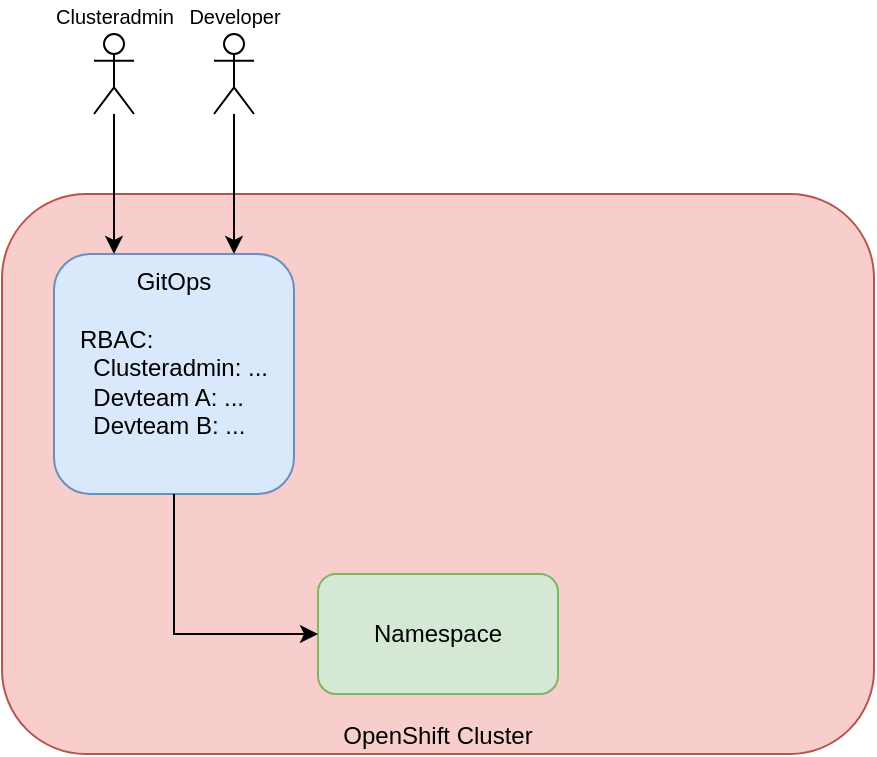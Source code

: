 <mxfile version="20.6.0" type="device" pages="3"><diagram id="F91yJL_6RKWK7YdG6HiV" name="Seite-1"><mxGraphModel dx="1471" dy="796" grid="1" gridSize="10" guides="1" tooltips="1" connect="1" arrows="1" fold="1" page="1" pageScale="1" pageWidth="827" pageHeight="1169" math="0" shadow="0"><root><mxCell id="0"/><mxCell id="1" parent="0"/><mxCell id="x92_5YujhwEts0w-yQWR-1" value="OpenShift Cluster" style="rounded=1;whiteSpace=wrap;html=1;fillColor=#f8cecc;strokeColor=#b85450;labelPosition=center;verticalLabelPosition=middle;align=center;verticalAlign=bottom;" vertex="1" parent="1"><mxGeometry x="144" y="110" width="436" height="280" as="geometry"/></mxCell><mxCell id="x92_5YujhwEts0w-yQWR-2" value="Namespace" style="rounded=1;whiteSpace=wrap;html=1;fillColor=#d5e8d4;strokeColor=#82b366;" vertex="1" parent="1"><mxGeometry x="302" y="300" width="120" height="60" as="geometry"/></mxCell><mxCell id="x92_5YujhwEts0w-yQWR-3" value="GitOps&lt;br&gt;&lt;br&gt;&lt;div style=&quot;text-align: left;&quot;&gt;&lt;span style=&quot;background-color: initial;&quot;&gt;RBAC:&lt;/span&gt;&lt;/div&gt;&lt;div style=&quot;text-align: left;&quot;&gt;&lt;span style=&quot;background-color: initial;&quot;&gt;&amp;nbsp; Clusteradmin: ...&lt;/span&gt;&lt;/div&gt;&lt;div style=&quot;text-align: left;&quot;&gt;&lt;span style=&quot;background-color: initial;&quot;&gt;&amp;nbsp; Devteam A: ...&lt;/span&gt;&lt;/div&gt;&lt;div style=&quot;text-align: left;&quot;&gt;&lt;span style=&quot;background-color: initial;&quot;&gt;&amp;nbsp; Devteam B: ...&lt;/span&gt;&lt;/div&gt;" style="rounded=1;whiteSpace=wrap;html=1;fillColor=#dae8fc;strokeColor=#6c8ebf;verticalAlign=top;" vertex="1" parent="1"><mxGeometry x="170" y="140" width="120" height="120" as="geometry"/></mxCell><mxCell id="x92_5YujhwEts0w-yQWR-4" value="" style="endArrow=classic;html=1;rounded=0;exitX=0.5;exitY=1;exitDx=0;exitDy=0;entryX=0;entryY=0.5;entryDx=0;entryDy=0;" edge="1" parent="1" source="x92_5YujhwEts0w-yQWR-3" target="x92_5YujhwEts0w-yQWR-2"><mxGeometry width="50" height="50" relative="1" as="geometry"><mxPoint x="210" y="340" as="sourcePoint"/><mxPoint x="260" y="290" as="targetPoint"/><Array as="points"><mxPoint x="230" y="330"/></Array></mxGeometry></mxCell><mxCell id="x92_5YujhwEts0w-yQWR-10" value="" style="edgeStyle=orthogonalEdgeStyle;rounded=0;orthogonalLoop=1;jettySize=auto;html=1;entryX=0.25;entryY=0;entryDx=0;entryDy=0;" edge="1" parent="1" source="x92_5YujhwEts0w-yQWR-5" target="x92_5YujhwEts0w-yQWR-3"><mxGeometry relative="1" as="geometry"/></mxCell><mxCell id="x92_5YujhwEts0w-yQWR-5" value="&lt;font style=&quot;font-size: 10px;&quot;&gt;Clusteradmin&lt;/font&gt;" style="shape=umlActor;verticalLabelPosition=top;verticalAlign=bottom;html=1;outlineConnect=0;labelPosition=center;align=center;" vertex="1" parent="1"><mxGeometry x="190" y="30" width="20" height="40" as="geometry"/></mxCell><mxCell id="x92_5YujhwEts0w-yQWR-11" value="" style="edgeStyle=orthogonalEdgeStyle;rounded=0;orthogonalLoop=1;jettySize=auto;html=1;entryX=0.75;entryY=0;entryDx=0;entryDy=0;" edge="1" parent="1" source="x92_5YujhwEts0w-yQWR-6" target="x92_5YujhwEts0w-yQWR-3"><mxGeometry relative="1" as="geometry"/></mxCell><mxCell id="x92_5YujhwEts0w-yQWR-6" value="&lt;font style=&quot;font-size: 10px;&quot;&gt;Developer&lt;/font&gt;" style="shape=umlActor;verticalLabelPosition=top;verticalAlign=bottom;html=1;outlineConnect=0;labelPosition=center;align=center;" vertex="1" parent="1"><mxGeometry x="250" y="30" width="20" height="40" as="geometry"/></mxCell></root></mxGraphModel></diagram><diagram name="Berechtigungsprozess" id="RVBeSug4k5EiUvYCGITS"><mxGraphModel dx="715" dy="387" grid="1" gridSize="10" guides="1" tooltips="1" connect="1" arrows="1" fold="1" page="1" pageScale="1" pageWidth="827" pageHeight="1169" math="0" shadow="0"><root><mxCell id="9xZZY7LpfOGY_bGvqL21-0"/><mxCell id="9xZZY7LpfOGY_bGvqL21-1" parent="9xZZY7LpfOGY_bGvqL21-0"/><mxCell id="uv7GVgL7bl04V8usgmIB-2" value="" style="edgeStyle=orthogonalEdgeStyle;rounded=0;orthogonalLoop=1;jettySize=auto;html=1;fontFamily=Helvetica;fontSize=14;fontColor=#000000;entryX=1;entryY=0.5;entryDx=0;entryDy=0;exitX=0;exitY=0.5;exitDx=0;exitDy=0;" edge="1" parent="9xZZY7LpfOGY_bGvqL21-1" source="K-JZa66bo3zuG6ijKJ6--1" target="K-JZa66bo3zuG6ijKJ6--0"><mxGeometry relative="1" as="geometry"><mxPoint x="410" y="60" as="sourcePoint"/><mxPoint x="410" y="130" as="targetPoint"/></mxGeometry></mxCell><mxCell id="uv7GVgL7bl04V8usgmIB-14" value="bemerkt" style="edgeLabel;html=1;align=center;verticalAlign=middle;resizable=0;points=[];fontSize=14;fontFamily=Helvetica;fontColor=#000000;" vertex="1" connectable="0" parent="uv7GVgL7bl04V8usgmIB-2"><mxGeometry x="-0.698" relative="1" as="geometry"><mxPoint x="-21" y="-10" as="offset"/></mxGeometry></mxCell><mxCell id="K-JZa66bo3zuG6ijKJ6--0" value="Namespace&lt;br&gt;&lt;span style=&quot;color: rgba(0, 0, 0, 0); font-family: monospace; font-size: 0px; text-align: start;&quot;&gt;%3CmxGraphModel%3E%3Croot%3E%3CmxCell%20id%3D%220%22%2F%3E%3CmxCell%20id%3D%221%22%20parent%3D%220%22%2F%3E%3CmxCell%20id%3D%222%22%20value%3D%22Namespace%22%20style%3D%22rounded%3D1%3BwhiteSpace%3Dwrap%3Bhtml%3D1%3BfillColor%3D%23d5e8d4%3BstrokeColor%3D%2382b366%3B%22%20vertex%3D%221%22%20parent%3D%221%22%3E%3CmxGeometry%20x%3D%22302%22%20y%3D%22300%22%20width%3D%22120%22%20height%3D%2260%22%20as%3D%22geometry%22%2F%3E%3C%2FmxCell%3E%3C%2Froot%3E%3C%2FmxGraphModel%3E&lt;br&gt;&lt;/span&gt;&lt;div style=&quot;font-family: Consolas, &amp;quot;Courier New&amp;quot;, monospace; line-height: 19px;&quot;&gt;&lt;font style=&quot;font-size: 10px;&quot;&gt;argocd.argoproj.io/managed-by:&lt;/font&gt;&lt;/div&gt;" style="rounded=1;whiteSpace=wrap;html=1;fillColor=#d5e8d4;strokeColor=#82b366;" vertex="1" parent="9xZZY7LpfOGY_bGvqL21-1"><mxGeometry x="190" y="60" width="190" height="70" as="geometry"/></mxCell><mxCell id="uv7GVgL7bl04V8usgmIB-3" value="" style="edgeStyle=orthogonalEdgeStyle;rounded=0;orthogonalLoop=1;jettySize=auto;html=1;fontFamily=Helvetica;fontSize=14;fontColor=#000000;" edge="1" parent="9xZZY7LpfOGY_bGvqL21-1" source="K-JZa66bo3zuG6ijKJ6--1" target="uv7GVgL7bl04V8usgmIB-0"><mxGeometry relative="1" as="geometry"/></mxCell><mxCell id="uv7GVgL7bl04V8usgmIB-11" value="erstellt" style="edgeLabel;html=1;align=center;verticalAlign=middle;resizable=0;points=[];fontSize=14;fontFamily=Helvetica;fontColor=#000000;" vertex="1" connectable="0" parent="uv7GVgL7bl04V8usgmIB-3"><mxGeometry x="-0.771" y="-1" relative="1" as="geometry"><mxPoint x="26" y="5" as="offset"/></mxGeometry></mxCell><mxCell id="K-JZa66bo3zuG6ijKJ6--1" value="Red Hat GitOps" style="rounded=1;whiteSpace=wrap;html=1;fillColor=#dae8fc;strokeColor=#6c8ebf;verticalAlign=middle;" vertex="1" parent="9xZZY7LpfOGY_bGvqL21-1"><mxGeometry x="450" y="60" width="120" height="70" as="geometry"/></mxCell><mxCell id="uv7GVgL7bl04V8usgmIB-4" value="" style="edgeStyle=orthogonalEdgeStyle;rounded=0;orthogonalLoop=1;jettySize=auto;html=1;fontFamily=Helvetica;fontSize=14;fontColor=#000000;" edge="1" parent="9xZZY7LpfOGY_bGvqL21-1" source="uv7GVgL7bl04V8usgmIB-0" target="uv7GVgL7bl04V8usgmIB-1"><mxGeometry relative="1" as="geometry"/></mxCell><mxCell id="uv7GVgL7bl04V8usgmIB-12" value="verknüpft" style="edgeLabel;html=1;align=center;verticalAlign=middle;resizable=0;points=[];fontSize=14;fontFamily=Helvetica;fontColor=#000000;" vertex="1" connectable="0" parent="uv7GVgL7bl04V8usgmIB-4"><mxGeometry x="-0.716" y="-1" relative="1" as="geometry"><mxPoint x="35" y="6" as="offset"/></mxGeometry></mxCell><mxCell id="uv7GVgL7bl04V8usgmIB-0" value="&lt;font style=&quot;font-size: 14px;&quot;&gt;Role&lt;br&gt;Rolebinding&lt;br&gt;&lt;/font&gt;&lt;br&gt;&lt;i&gt;%instanzname%&lt;/i&gt;&lt;font style=&quot;font-size: 10px;&quot;&gt;-argocd-application-controller&lt;/font&gt;" style="rounded=1;whiteSpace=wrap;html=1;labelBackgroundColor=none;fontSize=10;fillColor=#fff2cc;strokeColor=#d6b656;" vertex="1" parent="9xZZY7LpfOGY_bGvqL21-1"><mxGeometry x="450" y="160" width="120" height="70" as="geometry"/></mxCell><mxCell id="uv7GVgL7bl04V8usgmIB-6" value="" style="edgeStyle=orthogonalEdgeStyle;rounded=0;orthogonalLoop=1;jettySize=auto;html=1;fontFamily=Helvetica;fontSize=14;fontColor=#000000;entryX=0.5;entryY=1;entryDx=0;entryDy=0;" edge="1" parent="9xZZY7LpfOGY_bGvqL21-1" source="uv7GVgL7bl04V8usgmIB-1" target="K-JZa66bo3zuG6ijKJ6--0"><mxGeometry relative="1" as="geometry"><mxPoint x="370" y="295" as="targetPoint"/></mxGeometry></mxCell><mxCell id="uv7GVgL7bl04V8usgmIB-13" value="berechtigt" style="edgeLabel;html=1;align=center;verticalAlign=middle;resizable=0;points=[];fontSize=14;fontFamily=Helvetica;fontColor=#000000;" vertex="1" connectable="0" parent="uv7GVgL7bl04V8usgmIB-6"><mxGeometry x="0.358" y="1" relative="1" as="geometry"><mxPoint x="35" y="46" as="offset"/></mxGeometry></mxCell><mxCell id="uv7GVgL7bl04V8usgmIB-1" value="Red Hat GitOps&lt;br&gt;Serviceaccount&lt;br&gt;&lt;br&gt;&lt;i style=&quot;font-size: 10px;&quot;&gt;%instanzname%&lt;/i&gt;&lt;font style=&quot;font-size: 10px;&quot;&gt;-argocd-application-controller&lt;/font&gt;" style="rounded=1;whiteSpace=wrap;html=1;fillColor=#fff2cc;strokeColor=#d6b656;verticalAlign=middle;" vertex="1" parent="9xZZY7LpfOGY_bGvqL21-1"><mxGeometry x="450" y="260" width="120" height="70" as="geometry"/></mxCell><mxCell id="uv7GVgL7bl04V8usgmIB-7" value="1" style="ellipse;whiteSpace=wrap;html=1;aspect=fixed;labelBackgroundColor=none;fontFamily=Helvetica;fontSize=14;" vertex="1" parent="9xZZY7LpfOGY_bGvqL21-1"><mxGeometry x="170" y="50" width="20" height="20" as="geometry"/></mxCell><mxCell id="uv7GVgL7bl04V8usgmIB-8" value="2" style="ellipse;whiteSpace=wrap;html=1;aspect=fixed;labelBackgroundColor=none;fontFamily=Helvetica;fontSize=14;" vertex="1" parent="9xZZY7LpfOGY_bGvqL21-1"><mxGeometry x="430" y="50" width="20" height="20" as="geometry"/></mxCell><mxCell id="uv7GVgL7bl04V8usgmIB-9" value="3" style="ellipse;whiteSpace=wrap;html=1;aspect=fixed;labelBackgroundColor=none;fontFamily=Helvetica;fontSize=14;" vertex="1" parent="9xZZY7LpfOGY_bGvqL21-1"><mxGeometry x="430" y="150" width="20" height="20" as="geometry"/></mxCell><mxCell id="uv7GVgL7bl04V8usgmIB-10" value="4" style="ellipse;whiteSpace=wrap;html=1;aspect=fixed;labelBackgroundColor=none;fontFamily=Helvetica;fontSize=14;" vertex="1" parent="9xZZY7LpfOGY_bGvqL21-1"><mxGeometry x="430" y="250" width="20" height="20" as="geometry"/></mxCell></root></mxGraphModel></diagram><diagram name="Instanzberechtigungen" id="TWdE0c7-9e4xNlr-4UKf"><mxGraphModel dx="1226" dy="663" grid="1" gridSize="10" guides="1" tooltips="1" connect="1" arrows="1" fold="1" page="1" pageScale="1" pageWidth="827" pageHeight="1169" math="0" shadow="0"><root><mxCell id="Lw4uY5_ee42P_TvB-FRe-0"/><mxCell id="Lw4uY5_ee42P_TvB-FRe-1" parent="Lw4uY5_ee42P_TvB-FRe-0"/><mxCell id="Lw4uY5_ee42P_TvB-FRe-2" value="OpenShift Cluster" style="rounded=1;whiteSpace=wrap;html=1;fillColor=#f8cecc;strokeColor=#b85450;labelPosition=center;verticalLabelPosition=middle;align=center;verticalAlign=bottom;" vertex="1" parent="Lw4uY5_ee42P_TvB-FRe-1"><mxGeometry x="144" y="110" width="436" height="480" as="geometry"/></mxCell><mxCell id="Lw4uY5_ee42P_TvB-FRe-3" value="Namespace" style="rounded=1;whiteSpace=wrap;html=1;fillColor=#d5e8d4;strokeColor=#82b366;" vertex="1" parent="Lw4uY5_ee42P_TvB-FRe-1"><mxGeometry x="302" y="490" width="120" height="60" as="geometry"/></mxCell><mxCell id="fuv4-U3kYH-fQkkkGNIn-2" value="" style="edgeStyle=orthogonalEdgeStyle;rounded=0;orthogonalLoop=1;jettySize=auto;html=1;fontFamily=Helvetica;fontSize=14;fontColor=#000000;" edge="1" parent="Lw4uY5_ee42P_TvB-FRe-1" source="Lw4uY5_ee42P_TvB-FRe-4" target="fuv4-U3kYH-fQkkkGNIn-0"><mxGeometry relative="1" as="geometry"/></mxCell><mxCell id="Lw4uY5_ee42P_TvB-FRe-4" value="GitOps&lt;br&gt;&lt;br&gt;&lt;div style=&quot;text-align: left;&quot;&gt;&lt;span style=&quot;background-color: initial;&quot;&gt;RBAC:&lt;/span&gt;&lt;/div&gt;&lt;div style=&quot;text-align: left;&quot;&gt;&lt;span style=&quot;background-color: initial;&quot;&gt;&amp;nbsp; Clusteradmin: ...&lt;/span&gt;&lt;/div&gt;&lt;div style=&quot;text-align: left;&quot;&gt;&lt;br&gt;&lt;/div&gt;" style="rounded=1;whiteSpace=wrap;html=1;fillColor=#dae8fc;strokeColor=#6c8ebf;verticalAlign=top;" vertex="1" parent="Lw4uY5_ee42P_TvB-FRe-1"><mxGeometry x="170" y="140" width="120" height="120" as="geometry"/></mxCell><mxCell id="Lw4uY5_ee42P_TvB-FRe-5" value="" style="endArrow=classic;html=1;rounded=0;exitX=0.5;exitY=1;exitDx=0;exitDy=0;entryX=1;entryY=0.5;entryDx=0;entryDy=0;" edge="1" parent="Lw4uY5_ee42P_TvB-FRe-1" source="MCrVK5-Wjc3lpi-z1g6I-0" target="Lw4uY5_ee42P_TvB-FRe-3"><mxGeometry width="50" height="50" relative="1" as="geometry"><mxPoint x="210" y="340" as="sourcePoint"/><mxPoint x="260" y="290" as="targetPoint"/><Array as="points"><mxPoint x="490" y="520"/></Array></mxGeometry></mxCell><mxCell id="Lw4uY5_ee42P_TvB-FRe-6" value="" style="edgeStyle=orthogonalEdgeStyle;rounded=0;orthogonalLoop=1;jettySize=auto;html=1;entryX=0.5;entryY=0;entryDx=0;entryDy=0;" edge="1" parent="Lw4uY5_ee42P_TvB-FRe-1" source="Lw4uY5_ee42P_TvB-FRe-7" target="Lw4uY5_ee42P_TvB-FRe-4"><mxGeometry relative="1" as="geometry"/></mxCell><mxCell id="Lw4uY5_ee42P_TvB-FRe-7" value="&lt;font style=&quot;font-size: 10px;&quot;&gt;Clusteradmin&lt;/font&gt;" style="shape=umlActor;verticalLabelPosition=top;verticalAlign=bottom;html=1;outlineConnect=0;labelPosition=center;align=center;" vertex="1" parent="Lw4uY5_ee42P_TvB-FRe-1"><mxGeometry x="220" y="30" width="20" height="40" as="geometry"/></mxCell><mxCell id="Lw4uY5_ee42P_TvB-FRe-8" value="" style="edgeStyle=orthogonalEdgeStyle;rounded=0;orthogonalLoop=1;jettySize=auto;html=1;entryX=0.5;entryY=0;entryDx=0;entryDy=0;" edge="1" parent="Lw4uY5_ee42P_TvB-FRe-1" source="Lw4uY5_ee42P_TvB-FRe-9" target="MCrVK5-Wjc3lpi-z1g6I-0"><mxGeometry relative="1" as="geometry"/></mxCell><mxCell id="Lw4uY5_ee42P_TvB-FRe-9" value="&lt;font style=&quot;font-size: 10px;&quot;&gt;Developer&lt;/font&gt;" style="shape=umlActor;verticalLabelPosition=top;verticalAlign=bottom;html=1;outlineConnect=0;labelPosition=center;align=center;" vertex="1" parent="Lw4uY5_ee42P_TvB-FRe-1"><mxGeometry x="480" y="30" width="20" height="40" as="geometry"/></mxCell><mxCell id="MCrVK5-Wjc3lpi-z1g6I-0" value="GitOps&lt;br&gt;&lt;br&gt;&lt;div style=&quot;text-align: left;&quot;&gt;&lt;span style=&quot;background-color: initial;&quot;&gt;RBAC:&lt;/span&gt;&lt;/div&gt;&lt;div style=&quot;text-align: left;&quot;&gt;&lt;span style=&quot;background-color: initial;&quot;&gt;&amp;nbsp; Devteam A: ...&lt;/span&gt;&lt;br&gt;&lt;/div&gt;&lt;div style=&quot;text-align: left;&quot;&gt;&lt;br&gt;&lt;/div&gt;" style="rounded=1;whiteSpace=wrap;html=1;fillColor=#dae8fc;strokeColor=#6c8ebf;verticalAlign=top;" vertex="1" parent="Lw4uY5_ee42P_TvB-FRe-1"><mxGeometry x="430" y="140" width="120" height="120" as="geometry"/></mxCell><mxCell id="fuv4-U3kYH-fQkkkGNIn-3" value="" style="edgeStyle=orthogonalEdgeStyle;rounded=0;orthogonalLoop=1;jettySize=auto;html=1;fontFamily=Helvetica;fontSize=14;fontColor=#000000;" edge="1" parent="Lw4uY5_ee42P_TvB-FRe-1" source="fuv4-U3kYH-fQkkkGNIn-0" target="fuv4-U3kYH-fQkkkGNIn-1"><mxGeometry relative="1" as="geometry"/></mxCell><mxCell id="fuv4-U3kYH-fQkkkGNIn-0" value="&lt;font style=&quot;font-size: 14px;&quot;&gt;Role&lt;br&gt;Rolebinding&lt;br&gt;&lt;/font&gt;&lt;br&gt;&lt;i&gt;%instanzname%&lt;/i&gt;&lt;font style=&quot;font-size: 10px;&quot;&gt;-argocd-application-controller&lt;/font&gt;" style="rounded=1;whiteSpace=wrap;html=1;labelBackgroundColor=none;fontSize=10;fillColor=#fff2cc;strokeColor=#d6b656;" vertex="1" parent="Lw4uY5_ee42P_TvB-FRe-1"><mxGeometry x="170" y="290" width="120" height="70" as="geometry"/></mxCell><mxCell id="fuv4-U3kYH-fQkkkGNIn-5" value="" style="edgeStyle=orthogonalEdgeStyle;rounded=0;orthogonalLoop=1;jettySize=auto;html=1;fontFamily=Helvetica;fontSize=14;fontColor=#000000;entryX=0;entryY=0.5;entryDx=0;entryDy=0;exitX=0.5;exitY=1;exitDx=0;exitDy=0;" edge="1" parent="Lw4uY5_ee42P_TvB-FRe-1" source="fuv4-U3kYH-fQkkkGNIn-1" target="Lw4uY5_ee42P_TvB-FRe-3"><mxGeometry relative="1" as="geometry"><mxPoint x="230" y="545" as="targetPoint"/></mxGeometry></mxCell><mxCell id="fuv4-U3kYH-fQkkkGNIn-1" value="Red Hat GitOps&lt;br&gt;Serviceaccount&lt;br&gt;&lt;br&gt;&lt;i style=&quot;font-size: 10px;&quot;&gt;%instanzname%&lt;/i&gt;&lt;font style=&quot;font-size: 10px;&quot;&gt;-argocd-application-controller&lt;/font&gt;" style="rounded=1;whiteSpace=wrap;html=1;fillColor=#fff2cc;strokeColor=#d6b656;verticalAlign=middle;" vertex="1" parent="Lw4uY5_ee42P_TvB-FRe-1"><mxGeometry x="170" y="390" width="120" height="70" as="geometry"/></mxCell><mxCell id="y0GnXTwiGhTsnPh3wiKZ-3" value="erstellen" style="text;html=1;strokeColor=none;fillColor=none;align=center;verticalAlign=middle;whiteSpace=wrap;rounded=0;labelBackgroundColor=none;fontFamily=Helvetica;fontSize=14;fontColor=#000000;" vertex="1" parent="Lw4uY5_ee42P_TvB-FRe-1"><mxGeometry x="228" y="258" width="60" height="30" as="geometry"/></mxCell><mxCell id="y0GnXTwiGhTsnPh3wiKZ-4" value="verknüpfen" style="text;html=1;strokeColor=none;fillColor=none;align=center;verticalAlign=middle;whiteSpace=wrap;rounded=0;labelBackgroundColor=none;fontFamily=Helvetica;fontSize=14;fontColor=#000000;" vertex="1" parent="Lw4uY5_ee42P_TvB-FRe-1"><mxGeometry x="236" y="358" width="60" height="30" as="geometry"/></mxCell><mxCell id="y0GnXTwiGhTsnPh3wiKZ-5" value="berechtigt" style="text;html=1;strokeColor=none;fillColor=none;align=center;verticalAlign=middle;whiteSpace=wrap;rounded=0;labelBackgroundColor=none;fontFamily=Helvetica;fontSize=14;fontColor=#000000;" vertex="1" parent="Lw4uY5_ee42P_TvB-FRe-1"><mxGeometry x="232" y="496" width="60" height="30" as="geometry"/></mxCell></root></mxGraphModel></diagram></mxfile>